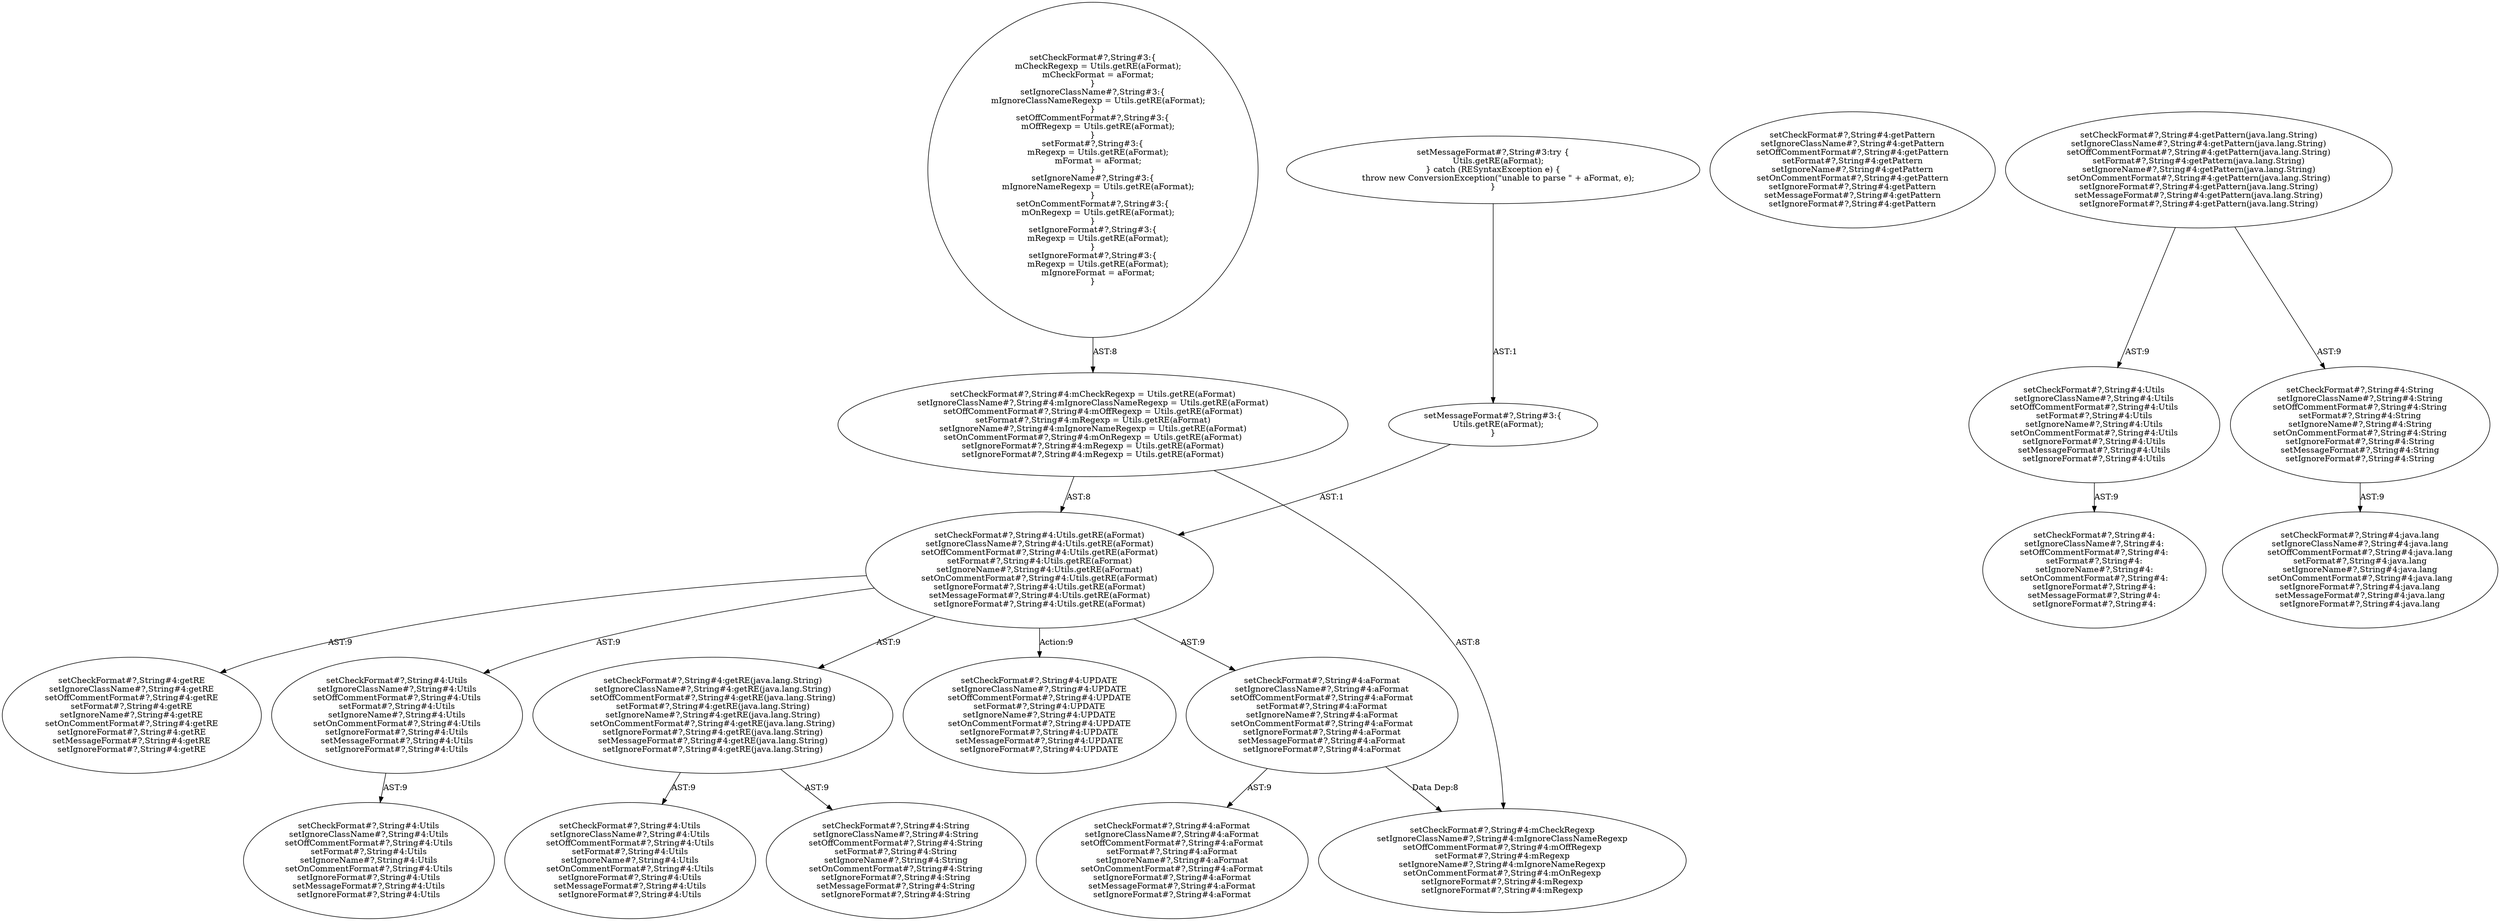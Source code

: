 digraph "Pattern" {
0 [label="setCheckFormat#?,String#4:UPDATE
setIgnoreClassName#?,String#4:UPDATE
setOffCommentFormat#?,String#4:UPDATE
setFormat#?,String#4:UPDATE
setIgnoreName#?,String#4:UPDATE
setOnCommentFormat#?,String#4:UPDATE
setIgnoreFormat#?,String#4:UPDATE
setMessageFormat#?,String#4:UPDATE
setIgnoreFormat#?,String#4:UPDATE" shape=ellipse]
1 [label="setCheckFormat#?,String#4:Utils.getRE(aFormat)
setIgnoreClassName#?,String#4:Utils.getRE(aFormat)
setOffCommentFormat#?,String#4:Utils.getRE(aFormat)
setFormat#?,String#4:Utils.getRE(aFormat)
setIgnoreName#?,String#4:Utils.getRE(aFormat)
setOnCommentFormat#?,String#4:Utils.getRE(aFormat)
setIgnoreFormat#?,String#4:Utils.getRE(aFormat)
setMessageFormat#?,String#4:Utils.getRE(aFormat)
setIgnoreFormat#?,String#4:Utils.getRE(aFormat)" shape=ellipse]
2 [label="setCheckFormat#?,String#4:mCheckRegexp = Utils.getRE(aFormat)
setIgnoreClassName#?,String#4:mIgnoreClassNameRegexp = Utils.getRE(aFormat)
setOffCommentFormat#?,String#4:mOffRegexp = Utils.getRE(aFormat)
setFormat#?,String#4:mRegexp = Utils.getRE(aFormat)
setIgnoreName#?,String#4:mIgnoreNameRegexp = Utils.getRE(aFormat)
setOnCommentFormat#?,String#4:mOnRegexp = Utils.getRE(aFormat)
setIgnoreFormat#?,String#4:mRegexp = Utils.getRE(aFormat)
setIgnoreFormat#?,String#4:mRegexp = Utils.getRE(aFormat)" shape=ellipse]
3 [label="setCheckFormat#?,String#3:\{
    mCheckRegexp = Utils.getRE(aFormat);
    mCheckFormat = aFormat;
\}
setIgnoreClassName#?,String#3:\{
    mIgnoreClassNameRegexp = Utils.getRE(aFormat);
\}
setOffCommentFormat#?,String#3:\{
    mOffRegexp = Utils.getRE(aFormat);
\}
setFormat#?,String#3:\{
    mRegexp = Utils.getRE(aFormat);
    mFormat = aFormat;
\}
setIgnoreName#?,String#3:\{
    mIgnoreNameRegexp = Utils.getRE(aFormat);
\}
setOnCommentFormat#?,String#3:\{
    mOnRegexp = Utils.getRE(aFormat);
\}
setIgnoreFormat#?,String#3:\{
    mRegexp = Utils.getRE(aFormat);
\}
setIgnoreFormat#?,String#3:\{
    mRegexp = Utils.getRE(aFormat);
    mIgnoreFormat = aFormat;
\}" shape=ellipse]
4 [label="setCheckFormat#?,String#4:mCheckRegexp
setIgnoreClassName#?,String#4:mIgnoreClassNameRegexp
setOffCommentFormat#?,String#4:mOffRegexp
setFormat#?,String#4:mRegexp
setIgnoreName#?,String#4:mIgnoreNameRegexp
setOnCommentFormat#?,String#4:mOnRegexp
setIgnoreFormat#?,String#4:mRegexp
setIgnoreFormat#?,String#4:mRegexp" shape=ellipse]
5 [label="setCheckFormat#?,String#4:getRE
setIgnoreClassName#?,String#4:getRE
setOffCommentFormat#?,String#4:getRE
setFormat#?,String#4:getRE
setIgnoreName#?,String#4:getRE
setOnCommentFormat#?,String#4:getRE
setIgnoreFormat#?,String#4:getRE
setMessageFormat#?,String#4:getRE
setIgnoreFormat#?,String#4:getRE" shape=ellipse]
6 [label="setCheckFormat#?,String#4:Utils
setIgnoreClassName#?,String#4:Utils
setOffCommentFormat#?,String#4:Utils
setFormat#?,String#4:Utils
setIgnoreName#?,String#4:Utils
setOnCommentFormat#?,String#4:Utils
setIgnoreFormat#?,String#4:Utils
setMessageFormat#?,String#4:Utils
setIgnoreFormat#?,String#4:Utils" shape=ellipse]
7 [label="setCheckFormat#?,String#4:Utils
setIgnoreClassName#?,String#4:Utils
setOffCommentFormat#?,String#4:Utils
setFormat#?,String#4:Utils
setIgnoreName#?,String#4:Utils
setOnCommentFormat#?,String#4:Utils
setIgnoreFormat#?,String#4:Utils
setMessageFormat#?,String#4:Utils
setIgnoreFormat#?,String#4:Utils" shape=ellipse]
8 [label="setCheckFormat#?,String#4:getRE(java.lang.String)
setIgnoreClassName#?,String#4:getRE(java.lang.String)
setOffCommentFormat#?,String#4:getRE(java.lang.String)
setFormat#?,String#4:getRE(java.lang.String)
setIgnoreName#?,String#4:getRE(java.lang.String)
setOnCommentFormat#?,String#4:getRE(java.lang.String)
setIgnoreFormat#?,String#4:getRE(java.lang.String)
setMessageFormat#?,String#4:getRE(java.lang.String)
setIgnoreFormat#?,String#4:getRE(java.lang.String)" shape=ellipse]
9 [label="setCheckFormat#?,String#4:Utils
setIgnoreClassName#?,String#4:Utils
setOffCommentFormat#?,String#4:Utils
setFormat#?,String#4:Utils
setIgnoreName#?,String#4:Utils
setOnCommentFormat#?,String#4:Utils
setIgnoreFormat#?,String#4:Utils
setMessageFormat#?,String#4:Utils
setIgnoreFormat#?,String#4:Utils" shape=ellipse]
10 [label="setCheckFormat#?,String#4:String
setIgnoreClassName#?,String#4:String
setOffCommentFormat#?,String#4:String
setFormat#?,String#4:String
setIgnoreName#?,String#4:String
setOnCommentFormat#?,String#4:String
setIgnoreFormat#?,String#4:String
setMessageFormat#?,String#4:String
setIgnoreFormat#?,String#4:String" shape=ellipse]
11 [label="setCheckFormat#?,String#4:aFormat
setIgnoreClassName#?,String#4:aFormat
setOffCommentFormat#?,String#4:aFormat
setFormat#?,String#4:aFormat
setIgnoreName#?,String#4:aFormat
setOnCommentFormat#?,String#4:aFormat
setIgnoreFormat#?,String#4:aFormat
setMessageFormat#?,String#4:aFormat
setIgnoreFormat#?,String#4:aFormat" shape=ellipse]
12 [label="setCheckFormat#?,String#4:aFormat
setIgnoreClassName#?,String#4:aFormat
setOffCommentFormat#?,String#4:aFormat
setFormat#?,String#4:aFormat
setIgnoreName#?,String#4:aFormat
setOnCommentFormat#?,String#4:aFormat
setIgnoreFormat#?,String#4:aFormat
setMessageFormat#?,String#4:aFormat
setIgnoreFormat#?,String#4:aFormat" shape=ellipse]
13 [label="setCheckFormat#?,String#4:getPattern
setIgnoreClassName#?,String#4:getPattern
setOffCommentFormat#?,String#4:getPattern
setFormat#?,String#4:getPattern
setIgnoreName#?,String#4:getPattern
setOnCommentFormat#?,String#4:getPattern
setIgnoreFormat#?,String#4:getPattern
setMessageFormat#?,String#4:getPattern
setIgnoreFormat#?,String#4:getPattern" shape=ellipse]
14 [label="setCheckFormat#?,String#4:getPattern(java.lang.String)
setIgnoreClassName#?,String#4:getPattern(java.lang.String)
setOffCommentFormat#?,String#4:getPattern(java.lang.String)
setFormat#?,String#4:getPattern(java.lang.String)
setIgnoreName#?,String#4:getPattern(java.lang.String)
setOnCommentFormat#?,String#4:getPattern(java.lang.String)
setIgnoreFormat#?,String#4:getPattern(java.lang.String)
setMessageFormat#?,String#4:getPattern(java.lang.String)
setIgnoreFormat#?,String#4:getPattern(java.lang.String)" shape=ellipse]
15 [label="setCheckFormat#?,String#4:Utils
setIgnoreClassName#?,String#4:Utils
setOffCommentFormat#?,String#4:Utils
setFormat#?,String#4:Utils
setIgnoreName#?,String#4:Utils
setOnCommentFormat#?,String#4:Utils
setIgnoreFormat#?,String#4:Utils
setMessageFormat#?,String#4:Utils
setIgnoreFormat#?,String#4:Utils" shape=ellipse]
16 [label="setCheckFormat#?,String#4:
setIgnoreClassName#?,String#4:
setOffCommentFormat#?,String#4:
setFormat#?,String#4:
setIgnoreName#?,String#4:
setOnCommentFormat#?,String#4:
setIgnoreFormat#?,String#4:
setMessageFormat#?,String#4:
setIgnoreFormat#?,String#4:" shape=ellipse]
17 [label="setCheckFormat#?,String#4:String
setIgnoreClassName#?,String#4:String
setOffCommentFormat#?,String#4:String
setFormat#?,String#4:String
setIgnoreName#?,String#4:String
setOnCommentFormat#?,String#4:String
setIgnoreFormat#?,String#4:String
setMessageFormat#?,String#4:String
setIgnoreFormat#?,String#4:String" shape=ellipse]
18 [label="setCheckFormat#?,String#4:java.lang
setIgnoreClassName#?,String#4:java.lang
setOffCommentFormat#?,String#4:java.lang
setFormat#?,String#4:java.lang
setIgnoreName#?,String#4:java.lang
setOnCommentFormat#?,String#4:java.lang
setIgnoreFormat#?,String#4:java.lang
setMessageFormat#?,String#4:java.lang
setIgnoreFormat#?,String#4:java.lang" shape=ellipse]
19 [label="setMessageFormat#?,String#3:\{
    Utils.getRE(aFormat);
\}" shape=ellipse]
20 [label="setMessageFormat#?,String#3:try \{
    Utils.getRE(aFormat);
\} catch (RESyntaxException e) \{
    throw new ConversionException(\"unable to parse \" + aFormat, e);
\}" shape=ellipse]
1 -> 0 [label="Action:9"];
1 -> 5 [label="AST:9"];
1 -> 6 [label="AST:9"];
1 -> 8 [label="AST:9"];
1 -> 11 [label="AST:9"];
2 -> 1 [label="AST:8"];
2 -> 4 [label="AST:8"];
3 -> 2 [label="AST:8"];
6 -> 7 [label="AST:9"];
8 -> 9 [label="AST:9"];
8 -> 10 [label="AST:9"];
11 -> 4 [label="Data Dep:8"];
11 -> 12 [label="AST:9"];
14 -> 15 [label="AST:9"];
14 -> 17 [label="AST:9"];
15 -> 16 [label="AST:9"];
17 -> 18 [label="AST:9"];
19 -> 1 [label="AST:1"];
20 -> 19 [label="AST:1"];
}